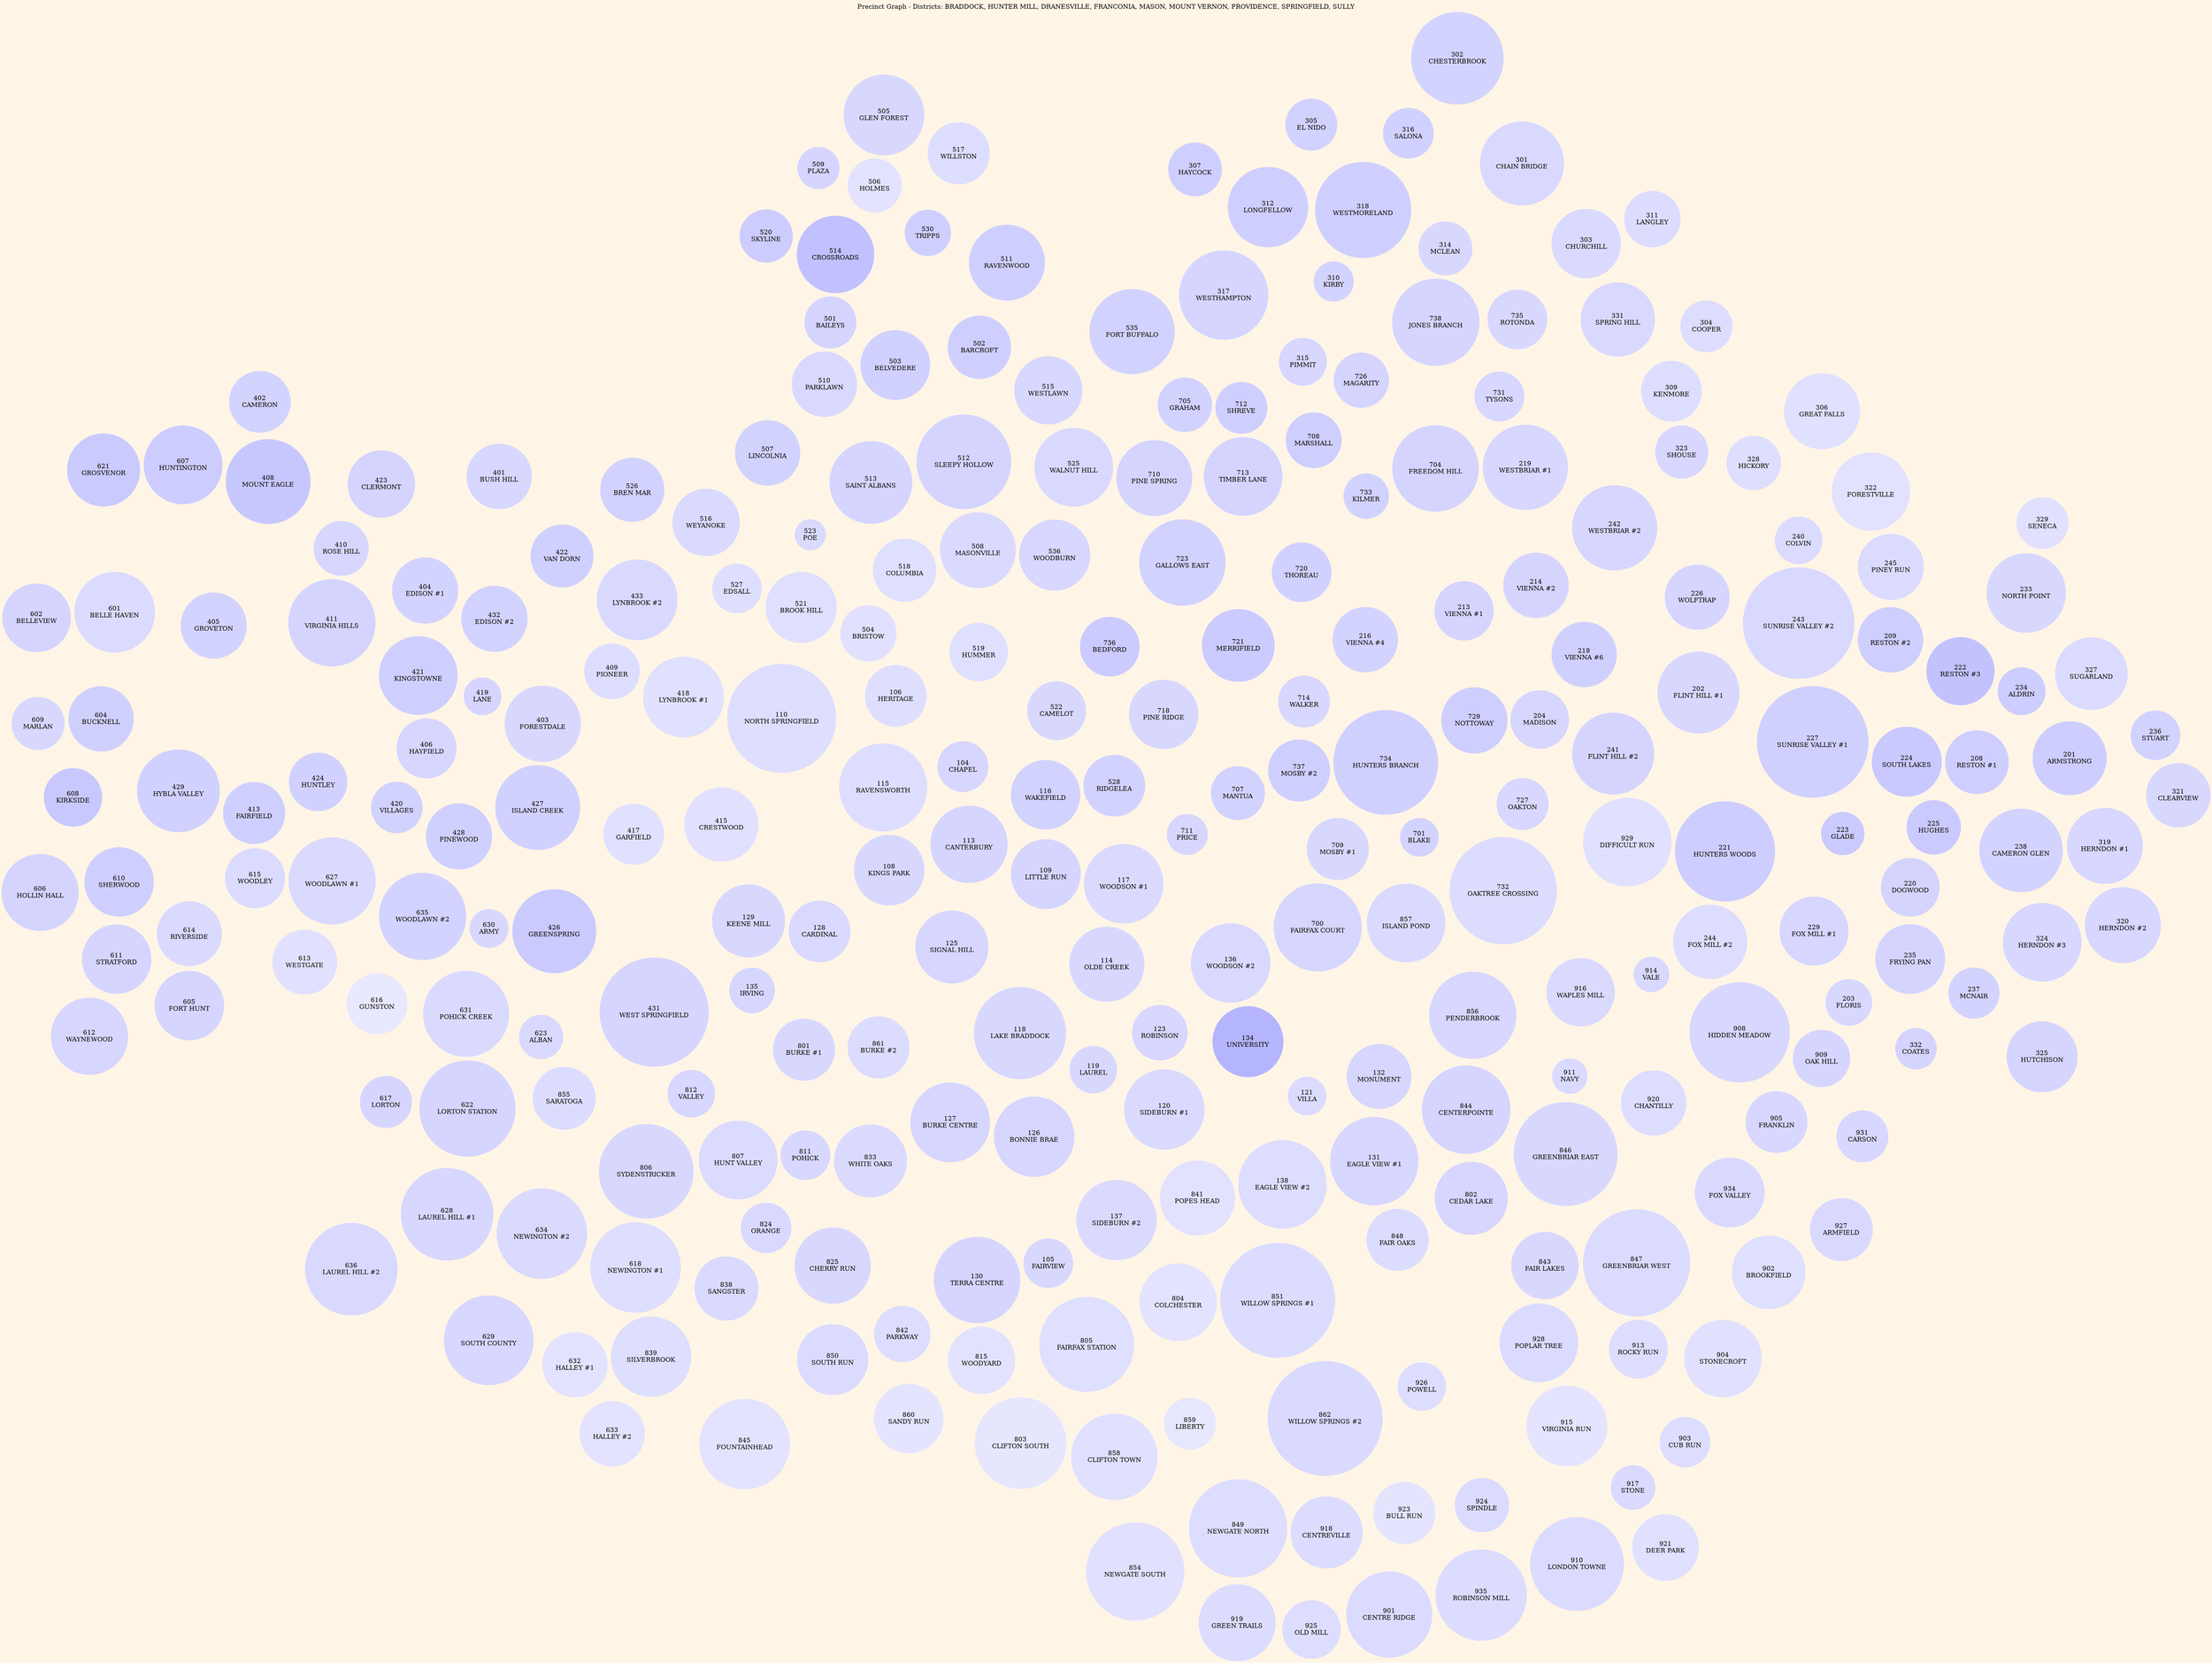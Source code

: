 strict graph G {
    layout=sfdp;
    model=subset;
    splines=none;
    overlap=false;
    edge [color="#666666"];
    bgcolor="#FFF5E6";
    smoothing=triangle;
label="Precinct Graph - Districts: BRADDOCK, HUNTER MILL, DRANESVILLE, FRANCONIA, MASON, MOUNT VERNON, PROVIDENCE, SPRINGFIELD, SULLY";
labelloc="t";
subgraph BRADDOCK {
    label="District BRADDOCK";
    color=blue;
    104 [shape = circle; style = filled;label="104\nCHAPEL", fillcolor="#d6d6ff", fontcolor="black", width="0.49", height="0.49", color="#d6d6ff"];
    104 -- {106,108,113,115,116,522};
    105 [shape = circle; style = filled;label="105\nFAIRVIEW", fillcolor="#d8d8ff", fontcolor="black", width="0.93", height="0.93", color="#d8d8ff"];
    105 -- {126,127,130,137,805,815};
    106 [shape = circle; style = filled;label="106\nHERITAGE", fillcolor="#dedeff", fontcolor="black", width="0.63", height="0.63", color="#dedeff"];
    106 -- {104,110,504,519,521};
    108 [shape = circle; style = filled;label="108\nKINGS PARK", fillcolor="#d8d8ff", fontcolor="black", width="0.62", height="0.62", color="#d8d8ff"];
    108 -- {113,115,125,128};
    109 [shape = circle; style = filled;label="109\nLITTLE RUN", fillcolor="#d5d5ff", fontcolor="black", width="0.31", height="0.31", color="#d5d5ff"];
    109 -- {113,114,116,117,118};
    110 [shape = circle; style = filled;label="110\nNORTH SPRINGFIELD", fillcolor="#dedeff", fontcolor="black", width="0.80", height="0.80", color="#dedeff"];
    110 -- {106,115,415,418,521,527};
    113 [shape = circle; style = filled;label="113\nCANTERBURY", fillcolor="#d5d5ff", fontcolor="black", width="0.75", height="0.75", color="#d5d5ff"];
    113 -- {104,108,109,116,125};
    114 [shape = circle; style = filled;label="114\nOLDE CREEK", fillcolor="#d8d8ff", fontcolor="black", width="0.45", height="0.45", color="#d8d8ff"];
    114 -- {109,117,118,123};
    115 [shape = circle; style = filled;label="115\nRAVENSWORTH", fillcolor="#ddddff", fontcolor="black", width="0.35", height="0.35", color="#ddddff"];
    115 -- {104,108,110};
    116 [shape = circle; style = filled;label="116\nWAKEFIELD", fillcolor="#d2d2ff", fontcolor="black", width="0.47", height="0.47", color="#d2d2ff"];
    116 -- {104,109,113,117,522,528};
    117 [shape = circle; style = filled;label="117\nWOODSON #1", fillcolor="#dadaff", fontcolor="black", width="0.37", height="0.37", color="#dadaff"];
    117 -- {700,109,114,116,123,136,528,711};
    118 [shape = circle; style = filled;label="118\nLAKE BRADDOCK", fillcolor="#d8d8ff", fontcolor="black", width="0.77", height="0.77", color="#d8d8ff"];
    118 -- {109,114,119,123,125,126,127,861};
    119 [shape = circle; style = filled;label="119\nLAUREL", fillcolor="#d8d8ff", fontcolor="black", width="0.79", height="0.79", color="#d8d8ff"];
    119 -- {118,120,123,126};
    120 [shape = circle; style = filled;label="120\nSIDEBURN #1", fillcolor="#dadaff", fontcolor="black", width="0.21", height="0.21", color="#dadaff"];
    120 -- {119,123,126,134,137,841};
    121 [shape = circle; style = filled;label="121\nVILLA", fillcolor="#dbdbff", fontcolor="black", width="0.41", height="0.41", color="#dbdbff"];
    121 -- {700,132,134,138};
    123 [shape = circle; style = filled;label="123\nROBINSON", fillcolor="#d7d7ff", fontcolor="black", width="0.91", height="0.91", color="#d7d7ff"];
    123 -- {114,117,118,119,120,134,136};
    125 [shape = circle; style = filled;label="125\nSIGNAL HILL", fillcolor="#d6d6ff", fontcolor="black", width="0.64", height="0.64", color="#d6d6ff"];
    125 -- {108,113,118,861};
    126 [shape = circle; style = filled;label="126\nBONNIE BRAE", fillcolor="#d6d6ff", fontcolor="black", width="0.47", height="0.47", color="#d6d6ff"];
    126 -- {105,118,119,120,137};
    127 [shape = circle; style = filled;label="127\nBURKE CENTRE", fillcolor="#d6d6ff", fontcolor="black", width="0.86", height="0.86", color="#d6d6ff"];
    127 -- {105,118,130,833,861};
    128 [shape = circle; style = filled;label="128\nCARDINAL", fillcolor="#d9d9ff", fontcolor="black", width="0.45", height="0.45", color="#d9d9ff"];
    128 -- {108,129,135,415,801,861};
    129 [shape = circle; style = filled;label="129\nKEENE MILL", fillcolor="#d8d8ff", fontcolor="black", width="0.35", height="0.35", color="#d8d8ff"];
    129 -- {128,135,415,431};
    130 [shape = circle; style = filled;label="130\nTERRA CENTRE", fillcolor="#d5d5ff", fontcolor="black", width="0.47", height="0.47", color="#d5d5ff"];
    130 -- {105,127,815,842};
    131 [shape = circle; style = filled;label="131\nEAGLE VIEW #1", fillcolor="#d7d7ff", fontcolor="black", width="0.31", height="0.31", color="#d7d7ff"];
    131 -- {132,138,848};
    132 [shape = circle; style = filled;label="132\nMONUMENT", fillcolor="#d6d6ff", fontcolor="black", width="0.86", height="0.86", color="#d6d6ff"];
    132 -- {700,121,131,138,844,848,856};
    134 [shape = circle; style = filled;label="134\nUNIVERSITY", fillcolor="#b5b5ff", fontcolor="black", width="0.16", height="0.16", color="#b5b5ff"];
    134 -- {700,120,121,123,136};
    135 [shape = circle; style = filled;label="135\nIRVING", fillcolor="#d6d6ff", fontcolor="black", width="0.53", height="0.53", color="#d6d6ff"];
    135 -- {128,129,431,812};
    136 [shape = circle; style = filled;label="136\nWOODSON #2", fillcolor="#d9d9ff", fontcolor="black", width="0.21", height="0.21", color="#d9d9ff"];
    136 -- {700,117,123,134};
    137 [shape = circle; style = filled;label="137\nSIDEBURN #2", fillcolor="#dadaff", fontcolor="black", width="0.42", height="0.42", color="#dadaff"];
    137 -- {105,120,126,841};
    138 [shape = circle; style = filled;label="138\nEAGLE VIEW #2", fillcolor="#ddddff", fontcolor="black", width="0.39", height="0.39", color="#ddddff"];
    138 -- {121,131,132,804,848,851};
}
subgraph HUNTERMILL {
    label="District HUNTER MILL";
    color=blue;
    201 [shape = circle; style = filled;label="201\nARMSTRONG", fillcolor="#cdcdff", fontcolor="black", width="0.75", height="0.75", color="#cdcdff"];
    201 -- {233,234,236,238,327};
    202 [shape = circle; style = filled;label="202\nFLINT HILL #1", fillcolor="#d8d8ff", fontcolor="black", width="0.31", height="0.31", color="#d8d8ff"];
    202 -- {218,221,226,241,243};
    203 [shape = circle; style = filled;label="203\nFLORIS", fillcolor="#d8d8ff", fontcolor="black", width="0.75", height="0.75", color="#d8d8ff"];
    203 -- {229,235,332,909,931};
    204 [shape = circle; style = filled;label="204\nMADISON", fillcolor="#d6d6ff", fontcolor="black", width="0.18", height="0.18", color="#d6d6ff"];
    204 -- {218,241,727,729};
    208 [shape = circle; style = filled;label="208\nRESTON #1", fillcolor="#ceceff", fontcolor="black", width="0.81", height="0.81", color="#ceceff"];
    208 -- {209,222,224,238};
    209 [shape = circle; style = filled;label="209\nRESTON #2", fillcolor="#ceceff", fontcolor="black", width="0.78", height="0.78", color="#ceceff"];
    209 -- {208,222,224,227,233,240,245};
    213 [shape = circle; style = filled;label="213\nVIENNA #1", fillcolor="#d4d4ff", fontcolor="black", width="0.85", height="0.85", color="#d4d4ff"];
    213 -- {214,216,218,704,720,733};
    214 [shape = circle; style = filled;label="214\nVIENNA #2", fillcolor="#d4d4ff", fontcolor="black", width="0.69", height="0.69", color="#d4d4ff"];
    214 -- {202,213,218,219,226,242};
    216 [shape = circle; style = filled;label="216\nVIENNA #4", fillcolor="#d3d3ff", fontcolor="black", width="0.31", height="0.31", color="#d3d3ff"];
    216 -- {213,714,720};
    218 [shape = circle; style = filled;label="218\nVIENNA #6", fillcolor="#d0d0ff", fontcolor="black", width="0.49", height="0.49", color="#d0d0ff"];
    218 -- {202,204,213,214,241};
    219 [shape = circle; style = filled;label="219\nWESTBRIAR #1", fillcolor="#d7d7ff", fontcolor="black", width="0.37", height="0.37", color="#d7d7ff"];
    219 -- {214,242,704,731};
    220 [shape = circle; style = filled;label="220\nDOGWOOD", fillcolor="#d4d4ff", fontcolor="black", width="0.82", height="0.82", color="#d4d4ff"];
    220 -- {203,208,221,223,225,235,237,238,324};
    221 [shape = circle; style = filled;label="221\nHUNTERS WOODS", fillcolor="#cdcdff", fontcolor="black", width="0.58", height="0.58", color="#cdcdff"];
    221 -- {202,220,223,227,229,244,914,929};
    222 [shape = circle; style = filled;label="222\nRESTON #3", fillcolor="#c2c2ff", fontcolor="black", width="0.44", height="0.44", color="#c2c2ff"];
    222 -- {208,209,234};
    223 [shape = circle; style = filled;label="223\nGLADE", fillcolor="#cacaff", fontcolor="black", width="0.76", height="0.76", color="#cacaff"];
    223 -- {220,221,224,225,227};
    224 [shape = circle; style = filled;label="224\nSOUTH LAKES", fillcolor="#c9c9ff", fontcolor="black", width="0.91", height="0.91", color="#c9c9ff"];
    224 -- {208,209,220,223,225,227};
    225 [shape = circle; style = filled;label="225\nHUGHES", fillcolor="#cacaff", fontcolor="black", width="0.74", height="0.74", color="#cacaff"];
    225 -- {220,223,224};
    226 [shape = circle; style = filled;label="226\nWOLFTRAP", fillcolor="#d5d5ff", fontcolor="black", width="0.72", height="0.72", color="#d5d5ff"];
    226 -- {202,214,240,242,243};
    227 [shape = circle; style = filled;label="227\nSUNRISE VALLEY #1", fillcolor="#d0d0ff", fontcolor="black", width="0.42", height="0.42", color="#d0d0ff"];
    227 -- {209,221,223,224,243};
    229 [shape = circle; style = filled;label="229\nFOX MILL #1", fillcolor="#d6d6ff", fontcolor="black", width="0.82", height="0.82", color="#d6d6ff"];
    229 -- {203,220,221,244,908};
    233 [shape = circle; style = filled;label="233\nNORTH POINT", fillcolor="#d8d8ff", fontcolor="black", width="0.51", height="0.51", color="#d8d8ff"];
    233 -- {201,209,234,245,327,329};
    234 [shape = circle; style = filled;label="234\nALDRIN", fillcolor="#cdcdff", fontcolor="black", width="0.59", height="0.59", color="#cdcdff"];
    234 -- {201,208,222,233};
    235 [shape = circle; style = filled;label="235\nFRYING PAN", fillcolor="#d4d4ff", fontcolor="black", width="0.60", height="0.60", color="#d4d4ff"];
    235 -- {203,220,237,324,332};
    236 [shape = circle; style = filled;label="236\nSTUART", fillcolor="#d2d2ff", fontcolor="black", width="0.28", height="0.28", color="#d2d2ff"];
    236 -- {201,319,327};
    237 [shape = circle; style = filled;label="237\nMCNAIR", fillcolor="#d3d3ff", fontcolor="black", width="0.75", height="0.75", color="#d3d3ff"];
    237 -- {220,235,332,324};
    238 [shape = circle; style = filled;label="238\nCAMERON GLEN", fillcolor="#d3d3ff", fontcolor="black", width="0.85", height="0.85", color="#d3d3ff"];
    238 -- {201,208,220,324};
    240 [shape = circle; style = filled;label="240\nCOLVIN", fillcolor="#dbdbff", fontcolor="black", width="0.50", height="0.50", color="#dbdbff"];
    240 -- {209,226,243,309,323,328};
    241 [shape = circle; style = filled;label="241\nFLINT HILL #2", fillcolor="#d4d4ff", fontcolor="black", width="0.32", height="0.32", color="#d4d4ff"];
    241 -- {202,204,218,727,929};
    242 [shape = circle; style = filled;label="242\nWESTBRIAR #2", fillcolor="#d6d6ff", fontcolor="black", width="0.35", height="0.35", color="#d6d6ff"];
    242 -- {214,219,226,323};
    243 [shape = circle; style = filled;label="243\nSUNRISE VALLEY #2", fillcolor="#d9d9ff", fontcolor="black", width="0.20", height="0.20", color="#d9d9ff"];
    243 -- {202,226,227,240};
    244 [shape = circle; style = filled;label="244\nFOX MILL #2", fillcolor="#ddddff", fontcolor="black", width="0.11", height="0.11", color="#ddddff"];
    244 -- {221,229,914};
    245 [shape = circle; style = filled;label="245\nPINEY RUN", fillcolor="#dbdbff", fontcolor="black", width="0.21", height="0.21", color="#dbdbff"];
    245 -- {209,233,240,322,329};
}
subgraph DRANESVILLE {
    label="District DRANESVILLE";
    color=blue;
    301 [shape = circle; style = filled;label="301\nCHAIN BRIDGE", fillcolor="#d9d9ff", fontcolor="black", width="0.71", height="0.71", color="#d9d9ff"];
    301 -- {302,303,311,314,316};
    302 [shape = circle; style = filled;label="302\nCHESTERBROOK", fillcolor="#d3d3ff", fontcolor="black", width="0.54", height="0.54", color="#d3d3ff"];
    302 -- {301,305,316};
    303 [shape = circle; style = filled;label="303\nCHURCHILL", fillcolor="#dadaff", fontcolor="black", width="0.33", height="0.33", color="#dadaff"];
    303 -- {301,304,311,314};
    304 [shape = circle; style = filled;label="304\nCOOPER", fillcolor="#ddddff", fontcolor="black", width="0.46", height="0.46", color="#ddddff"];
    304 -- {303,306,309,311,328,331};
    305 [shape = circle; style = filled;label="305\nEL NIDO", fillcolor="#d2d2ff", fontcolor="black", width="0.50", height="0.50", color="#d2d2ff"];
    305 -- {302,307,312,316,318};
    306 [shape = circle; style = filled;label="306\nGREAT FALLS", fillcolor="#e0e0ff", fontcolor="black", width="0.42", height="0.42", color="#e0e0ff"];
    306 -- {304,322,328};
    307 [shape = circle; style = filled;label="307\nHAYCOCK", fillcolor="#cfcfff", fontcolor="black", width="0.82", height="0.82", color="#cfcfff"];
    307 -- {305,312,317};
    309 [shape = circle; style = filled;label="309\nKENMORE", fillcolor="#ddddff", fontcolor="black", width="0.77", height="0.77", color="#ddddff"];
    309 -- {304,323,328,331,240,731};
    310 [shape = circle; style = filled;label="310\nKIRBY", fillcolor="#d3d3ff", fontcolor="black", width="0.44", height="0.44", color="#d3d3ff"];
    310 -- {312,314,315,318};
    311 [shape = circle; style = filled;label="311\nLANGLEY", fillcolor="#dcdcff", fontcolor="black", width="0.42", height="0.42", color="#dcdcff"];
    311 -- {301,303,304};
    312 [shape = circle; style = filled;label="312\nLONGFELLOW", fillcolor="#cfcfff", fontcolor="black", width="0.53", height="0.53", color="#cfcfff"];
    312 -- {305,307,310,317,318};
    314 [shape = circle; style = filled;label="314\nMCLEAN", fillcolor="#d8d8ff", fontcolor="black", width="0.53", height="0.53", color="#d8d8ff"];
    314 -- {301,303,310,318,331,726};
    315 [shape = circle; style = filled;label="315\nPIMMIT", fillcolor="#d7d7ff", fontcolor="black", width="0.64", height="0.64", color="#d7d7ff"];
    315 -- {310,317,708,726};
    316 [shape = circle; style = filled;label="316\nSALONA", fillcolor="#d1d1ff", fontcolor="black", width="0.56", height="0.56", color="#d1d1ff"];
    316 -- {301,302,305,318};
    317 [shape = circle; style = filled;label="317\nWESTHAMPTON", fillcolor="#d5d5ff", fontcolor="black", width="0.21", height="0.21", color="#d5d5ff"];
    317 -- {307,312,315,708};
    318 [shape = circle; style = filled;label="318\nWESTMORELAND", fillcolor="#cfcfff", fontcolor="black", width="0.31", height="0.31", color="#cfcfff"];
    318 -- {305,310,312,314,316};
    319 [shape = circle; style = filled;label="319\nHERNDON #1", fillcolor="#d7d7ff", fontcolor="black", width="0.78", height="0.78", color="#d7d7ff"];
    319 -- {320,321,324,327,236};
    320 [shape = circle; style = filled;label="320\nHERNDON #2", fillcolor="#d7d7ff", fontcolor="black", width="0.78", height="0.78", color="#d7d7ff"];
    320 -- {319,321,324,325};
    321 [shape = circle; style = filled;label="321\nCLEARVIEW", fillcolor="#d8d8ff", fontcolor="black", width="0.80", height="0.80", color="#d8d8ff"];
    321 -- {319,320,327};
    322 [shape = circle; style = filled;label="322\nFORESTVILLE", fillcolor="#e2e2ff", fontcolor="black", width="0.65", height="0.65", color="#e2e2ff"];
    322 -- {306,328,329,245};
    323 [shape = circle; style = filled;label="323\nSHOUSE", fillcolor="#d7d7ff", fontcolor="black", width="0.45", height="0.45", color="#d7d7ff"];
    323 -- {309,219,240,242};
    324 [shape = circle; style = filled;label="324\nHERNDON #3", fillcolor="#d7d7ff", fontcolor="black", width="0.69", height="0.69", color="#d7d7ff"];
    324 -- {319,320,325,332,220,237,238};
    325 [shape = circle; style = filled;label="325\nHUTCHISON", fillcolor="#d5d5ff", fontcolor="black", width="0.39", height="0.39", color="#d5d5ff"];
    325 -- {320,324,332};
    327 [shape = circle; style = filled;label="327\nSUGARLAND", fillcolor="#dbdbff", fontcolor="black", width="0.71", height="0.71", color="#dbdbff"];
    327 -- {319,321,329,201,233,236};
    328 [shape = circle; style = filled;label="328\nHICKORY", fillcolor="#dedeff", fontcolor="black", width="0.68", height="0.68", color="#dedeff"];
    328 -- {304,306,309,322,240};
    329 [shape = circle; style = filled;label="329\nSENECA", fillcolor="#e1e1ff", fontcolor="black", width="0.69", height="0.69", color="#e1e1ff"];
    329 -- {322,327,233,245};
    331 [shape = circle; style = filled;label="331\nSPRING HILL", fillcolor="#d9d9ff", fontcolor="black", width="0.45", height="0.45", color="#d9d9ff"];
    331 -- {304,309,314,738};
    332 [shape = circle; style = filled;label="332\nCOATES", fillcolor="#d4d4ff", fontcolor="black", width="1.00", height="1.00", color="#d4d4ff"];
    332 -- {324,325,203,235,237,927};
}
subgraph FRANCONIA {
    label="District FRANCONIA";
    color=blue;
    401 [shape = circle; style = filled;label="401\nBUSH HILL", fillcolor="#d7d7ff", fontcolor="black", width="0.67", height="0.67", color="#d7d7ff"];
    401 -- {410,422,423,526};
    402 [shape = circle; style = filled;label="402\nCAMERON", fillcolor="#d3d3ff", fontcolor="black", width="0.23", height="0.23", color="#d3d3ff"];
    402 -- {408,423,607,621};
    403 [shape = circle; style = filled;label="403\nFORESTDALE", fillcolor="#d8d8ff", fontcolor="black", width="0.25", height="0.25", color="#d8d8ff"];
    403 -- {409,417,432};
    404 [shape = circle; style = filled;label="404\nEDISON #1", fillcolor="#d3d3ff", fontcolor="black", width="0.35", height="0.35", color="#d3d3ff"];
    404 -- {410,420,421,422,432};
    405 [shape = circle; style = filled;label="405\nGROVETON", fillcolor="#d3d3ff", fontcolor="black", width="0.34", height="0.34", color="#d3d3ff"];
    405 -- {408,411,424,429,604,601};
    406 [shape = circle; style = filled;label="406\nHAYFIELD", fillcolor="#d6d6ff", fontcolor="black", width="0.48", height="0.48", color="#d6d6ff"];
    406 -- {410,420,424,635};
    408 [shape = circle; style = filled;label="408\nMOUNT EAGLE", fillcolor="#c7c7ff", fontcolor="black", width="0.51", height="0.51", color="#c7c7ff"];
    408 -- {402,405,411,607};
    409 [shape = circle; style = filled;label="409\nPIONEER", fillcolor="#ddddff", fontcolor="black", width="0.68", height="0.68", color="#ddddff"];
    409 -- {403,417,422,433,526};
    410 [shape = circle; style = filled;label="410\nROSE HILL", fillcolor="#d6d6ff", fontcolor="black", width="0.91", height="0.91", color="#d6d6ff"];
    410 -- {401,404,411,420,423};
    411 [shape = circle; style = filled;label="411\nVIRGINIA HILLS", fillcolor="#d4d4ff", fontcolor="black", width="0.45", height="0.45", color="#d4d4ff"];
    411 -- {405,406,408,410,423};
    413 [shape = circle; style = filled;label="413\nFAIRFIELD", fillcolor="#cfcfff", fontcolor="black", width="0.42", height="0.42", color="#cfcfff"];
    413 -- {424,428,429,615};
    415 [shape = circle; style = filled;label="415\nCRESTWOOD", fillcolor="#e1e1ff", fontcolor="black", width="0.49", height="0.49", color="#e1e1ff"];
    415 -- {418,417,110,128,129};
    417 [shape = circle; style = filled;label="417\nGARFIELD", fillcolor="#e0e0ff", fontcolor="black", width="0.65", height="0.65", color="#e0e0ff"];
    417 -- {403,409,418,415,426,427,431,623,630};
    418 [shape = circle; style = filled;label="418\nLYNBROOK #1", fillcolor="#e0e0ff", fontcolor="black", width="0.34", height="0.34", color="#e0e0ff"];
    418 -- {415,417,433};
    419 [shape = circle; style = filled;label="419\nLANE", fillcolor="#d5d5ff", fontcolor="black", width="0.45", height="0.45", color="#d5d5ff"];
    419 -- {421,427,432};
    420 [shape = circle; style = filled;label="420\nVILLAGES", fillcolor="#d2d2ff", fontcolor="black", width="0.90", height="0.90", color="#d2d2ff"];
    420 -- {406,421,427,630,635};
    421 [shape = circle; style = filled;label="421\nKINGSTOWNE", fillcolor="#cfcfff", fontcolor="black", width="0.65", height="0.65", color="#cfcfff"];
    421 -- {404,419,420,427,432};
    422 [shape = circle; style = filled;label="422\nVAN DORN", fillcolor="#d0d0ff", fontcolor="black", width="0.70", height="0.70", color="#d0d0ff"];
    422 -- {401,404,409,432};
    423 [shape = circle; style = filled;label="423\nCLERMONT", fillcolor="#d4d4ff", fontcolor="black", width="0.54", height="0.54", color="#d4d4ff"];
    423 -- {401,402,408,410,411};
    424 [shape = circle; style = filled;label="424\nHUNTLEY", fillcolor="#d1d1ff", fontcolor="black", width="0.53", height="0.53", color="#d1d1ff"];
    424 -- {405,406,411,413,428,429,627,635};
    426 [shape = circle; style = filled;label="426\nGREENSPRING", fillcolor="#cacaff", fontcolor="black", width="0.38", height="0.38", color="#cacaff"];
    426 -- {417,431};
    427 [shape = circle; style = filled;label="427\nISLAND CREEK", fillcolor="#d1d1ff", fontcolor="black", width="0.54", height="0.54", color="#d1d1ff"];
    427 -- {417,419,420,421,630};
    428 [shape = circle; style = filled;label="428\nPINEWOOD", fillcolor="#d0d0ff", fontcolor="black", width="0.53", height="0.53", color="#d0d0ff"];
    428 -- {403,424,615,627};
    429 [shape = circle; style = filled;label="429\nHYBLA VALLEY", fillcolor="#d1d1ff", fontcolor="black", width="0.55", height="0.55", color="#d1d1ff"];
    429 -- {405,413,424,604,608,610};
    431 [shape = circle; style = filled;label="431\nWEST SPRINGFIELD", fillcolor="#d5d5ff", fontcolor="black", width="0.61", height="0.61", color="#d5d5ff"];
    431 -- {417,426,129,135,623,812,855};
    432 [shape = circle; style = filled;label="432\nEDISON #2", fillcolor="#d2d2ff", fontcolor="black", width="0.63", height="0.63", color="#d2d2ff"];
    432 -- {403,404,419,421,422};
    433 [shape = circle; style = filled;label="433\nLYNBROOK #2", fillcolor="#d9d9ff", fontcolor="black", width="0.10", height="0.10", color="#d9d9ff"];
    433 -- {409,418,527};
}
subgraph MASON {
    label="District MASON";
    color=blue;
    501 [shape = circle; style = filled;label="501\nBAILEYS", fillcolor="#d4d4ff", fontcolor="black", width="0.64", height="0.64", color="#d4d4ff"];
    501 -- {506,510,520};
    502 [shape = circle; style = filled;label="502\nBARCROFT", fillcolor="#cfcfff", fontcolor="black", width="0.29", height="0.29", color="#cfcfff"];
    502 -- {503,511,512,530};
    503 [shape = circle; style = filled;label="503\nBELVEDERE", fillcolor="#d1d1ff", fontcolor="black", width="0.35", height="0.35", color="#d1d1ff"];
    503 -- {502,510,512,513,530};
    504 [shape = circle; style = filled;label="504\nBRISTOW", fillcolor="#e1e1ff", fontcolor="black", width="0.45", height="0.45", color="#e1e1ff"];
    504 -- {518,521,106};
    505 [shape = circle; style = filled;label="505\nGLEN FOREST", fillcolor="#d8d8ff", fontcolor="black", width="0.52", height="0.52", color="#d8d8ff"];
    505 -- {506,514,517,530};
    506 [shape = circle; style = filled;label="506\nHOLMES", fillcolor="#e3e3ff", fontcolor="black", width="0.12", height="0.12", color="#e3e3ff"];
    506 -- {501,505,530};
    507 [shape = circle; style = filled;label="507\nLINCOLNIA", fillcolor="#d2d2ff", fontcolor="black", width="0.61", height="0.61", color="#d2d2ff"];
    507 -- {510,513,516,523};
    508 [shape = circle; style = filled;label="508\nMASONVILLE", fillcolor="#dadaff", fontcolor="black", width="0.41", height="0.41", color="#dadaff"];
    508 -- {512,513,518,536};
    509 [shape = circle; style = filled;label="509\nPLAZA", fillcolor="#d5d5ff", fontcolor="black", width="0.17", height="0.17", color="#d5d5ff"];
    509 -- {514,520};
    510 [shape = circle; style = filled;label="510\nPARKLAWN", fillcolor="#d9d9ff", fontcolor="black", width="0.42", height="0.42", color="#d9d9ff"];
    510 -- {501,503,507};
    511 [shape = circle; style = filled;label="511\nRAVENWOOD", fillcolor="#cfcfff", fontcolor="black", width="0.35", height="0.35", color="#cfcfff"];
    511 -- {502,512,517,530};
    512 [shape = circle; style = filled;label="512\nSLEEPY HOLLOW", fillcolor="#d4d4ff", fontcolor="black", width="0.63", height="0.63", color="#d4d4ff"];
    512 -- {502,508,511,513,515,525,535};
    513 [shape = circle; style = filled;label="513\nSAINT ALBANS", fillcolor="#d5d5ff", fontcolor="black", width="0.50", height="0.50", color="#d5d5ff"];
    513 -- {503,507,508,512,518,523};
    514 [shape = circle; style = filled;label="514\nCROSSROADS", fillcolor="#c1c1ff", fontcolor="black", width="0.21", height="0.21", color="#c1c1ff"];
    514 -- {505,509,520};
    515 [shape = circle; style = filled;label="515\nWESTLAWN", fillcolor="#d7d7ff", fontcolor="black", width="0.33", height="0.33", color="#d7d7ff"];
    515 -- {512,525,535,705};
    516 [shape = circle; style = filled;label="516\nWEYANOKE", fillcolor="#dadaff", fontcolor="black", width="0.54", height="0.54", color="#dadaff"];
    516 -- {507,523,526,527};
    517 [shape = circle; style = filled;label="517\nWILLSTON", fillcolor="#ddddff", fontcolor="black", width="0.29", height="0.29", color="#ddddff"];
    517 -- {505,511};
    518 [shape = circle; style = filled;label="518\nCOLUMBIA", fillcolor="#dfdfff", fontcolor="black", width="0.46", height="0.46", color="#dfdfff"];
    518 -- {504,508,512,513,519,521};
    519 [shape = circle; style = filled;label="519\nHUMMER", fillcolor="#dfdfff", fontcolor="black", width="0.12", height="0.12", color="#dfdfff"];
    519 -- {518,522,536,106};
    520 [shape = circle; style = filled;label="520\nSKYLINE", fillcolor="#ccccff", fontcolor="black", width="0.43", height="0.43", color="#ccccff"];
    520 -- {501,509,514};
    521 [shape = circle; style = filled;label="521\nBROOK HILL", fillcolor="#dfdfff", fontcolor="black", width="0.40", height="0.40", color="#dfdfff"];
    521 -- {504,518,523,527,106,110};
    522 [shape = circle; style = filled;label="522\nCAMELOT", fillcolor="#d8d8ff", fontcolor="black", width="0.43", height="0.43", color="#d8d8ff"];
    522 -- {519,528,104,116,718,736};
    523 [shape = circle; style = filled;label="523\nPOE", fillcolor="#dadaff", fontcolor="black", width="0.52", height="0.52", color="#dadaff"];
    523 -- {507,513,516,518,521,527};
    525 [shape = circle; style = filled;label="525\nWALNUT HILL", fillcolor="#d9d9ff", fontcolor="black", width="0.68", height="0.68", color="#d9d9ff"];
    525 -- {512,515,536,705,710};
    526 [shape = circle; style = filled;label="526\nBREN MAR", fillcolor="#d2d2ff", fontcolor="black", width="0.68", height="0.68", color="#d2d2ff"];
    526 -- {516,527,401};
    527 [shape = circle; style = filled;label="527\nEDSALL", fillcolor="#dedeff", fontcolor="black", width="0.39", height="0.39", color="#dedeff"];
    527 -- {516,523,521,526,110,418,433};
    528 [shape = circle; style = filled;label="528\nRIDGELEA", fillcolor="#d2d2ff", fontcolor="black", width="0.12", height="0.12", color="#d2d2ff"];
    528 -- {522,116,117,711,718};
    530 [shape = circle; style = filled;label="530\nTRIPPS", fillcolor="#cfcfff", fontcolor="black", width="0.29", height="0.29", color="#cfcfff"];
    530 -- {502,503,505,506,511};
    535 [shape = circle; style = filled;label="535\nFORT BUFFALO", fillcolor="#d2d2ff", fontcolor="black", width="0.38", height="0.38", color="#d2d2ff"];
    535 -- {512,515,705};
    536 [shape = circle; style = filled;label="536\nWOODBURN", fillcolor="#d7d7ff", fontcolor="black", width="0.64", height="0.64", color="#d7d7ff"];
    536 -- {508,519,525,710,736};
}
subgraph MOUNTVERNON {
    label="District MOUNT VERNON";
    color=blue;
    601 [shape = circle; style = filled;label="601\nBELLE HAVEN", fillcolor="#dbdbff", fontcolor="black", width="0.50", height="0.50", color="#dbdbff"];
    601 -- {602,604,607,609,621};
    602 [shape = circle; style = filled;label="602\nBELLEVIEW", fillcolor="#d4d4ff", fontcolor="black", width="0.44", height="0.44", color="#d4d4ff"];
    602 -- {601,609,621,405};
    604 [shape = circle; style = filled;label="604\nBUCKNELL", fillcolor="#d0d0ff", fontcolor="black", width="0.68", height="0.68", color="#d0d0ff"];
    604 -- {601,608,609,405,429};
    605 [shape = circle; style = filled;label="605\nFORT HUNT", fillcolor="#d5d5ff", fontcolor="black", width="0.52", height="0.52", color="#d5d5ff"];
    605 -- {611,612,613,614};
    606 [shape = circle; style = filled;label="606\nHOLLIN HALL", fillcolor="#d4d4ff", fontcolor="black", width="0.59", height="0.59", color="#d4d4ff"];
    606 -- {609,610,611,612};
    607 [shape = circle; style = filled;label="607\nHUNTINGTON", fillcolor="#ccccff", fontcolor="black", width="0.70", height="0.70", color="#ccccff"];
    607 -- {601,621,408};
    608 [shape = circle; style = filled;label="608\nKIRKSIDE", fillcolor="#c8c8ff", fontcolor="black", width="0.42", height="0.42", color="#c8c8ff"];
    608 -- {604,606,609,610,429};
    609 [shape = circle; style = filled;label="609\nMARLAN", fillcolor="#d8d8ff", fontcolor="black", width="0.47", height="0.47", color="#d8d8ff"];
    609 -- {601,602,604,606,608};
    610 [shape = circle; style = filled;label="610\nSHERWOOD", fillcolor="#cfcfff", fontcolor="black", width="0.42", height="0.42", color="#cfcfff"];
    610 -- {606,608,611,614,429};
    611 [shape = circle; style = filled;label="611\nSTRATFORD", fillcolor="#d5d5ff", fontcolor="black", width="0.66", height="0.66", color="#d5d5ff"];
    611 -- {605,606,610,612,614};
    612 [shape = circle; style = filled;label="612\nWAYNEWOOD", fillcolor="#d6d6ff", fontcolor="black", width="0.29", height="0.29", color="#d6d6ff"];
    612 -- {605,606,611};
    613 [shape = circle; style = filled;label="613\nWESTGATE", fillcolor="#e1e1ff", fontcolor="black", width="0.68", height="0.68", color="#e1e1ff"];
    613 -- {605,614,615,616,635,627};
    614 [shape = circle; style = filled;label="614\nRIVERSIDE", fillcolor="#dadaff", fontcolor="black", width="0.43", height="0.43", color="#dadaff"];
    614 -- {605,611,610,613,615};
    615 [shape = circle; style = filled;label="615\nWOODLEY", fillcolor="#dbdbff", fontcolor="black", width="0.57", height="0.57", color="#dbdbff"];
    615 -- {613,614,627,413,428};
    616 [shape = circle; style = filled;label="616\nGUNSTON", fillcolor="#e8e8ff", fontcolor="black", width="0.44", height="0.44", color="#e8e8ff"];
    616 -- {613,617,631,635};
    617 [shape = circle; style = filled;label="617\nLORTON", fillcolor="#d5d5ff", fontcolor="black", width="0.65", height="0.65", color="#d5d5ff"];
    617 -- {616,622,628,631,636};
    618 [shape = circle; style = filled;label="618\nNEWINGTON #1", fillcolor="#dedeff", fontcolor="black", width="0.43", height="0.43", color="#dedeff"];
    618 -- {634,806,838,839,850,855};
    621 [shape = circle; style = filled;label="621\nGROSVENOR", fillcolor="#cacaff", fontcolor="black", width="0.44", height="0.44", color="#cacaff"];
    621 -- {601,602,607};
    622 [shape = circle; style = filled;label="622\nLORTON STATION", fillcolor="#d5d5ff", fontcolor="black", width="0.67", height="0.67", color="#d5d5ff"];
    622 -- {617,623,628,631,634};
    623 [shape = circle; style = filled;label="623\nALBAN", fillcolor="#d9d9ff", fontcolor="black", width="0.51", height="0.51", color="#d9d9ff"];
    623 -- {622,630,634,417,431,855};
    627 [shape = circle; style = filled;label="627\nWOODLAWN #1", fillcolor="#dadaff", fontcolor="black", width="0.34", height="0.34", color="#dadaff"];
    627 -- {613,615,635,424,428};
    628 [shape = circle; style = filled;label="628\nLAUREL HILL #1", fillcolor="#d7d7ff", fontcolor="black", width="0.58", height="0.58", color="#d7d7ff"];
    628 -- {622,629,634,636};
    629 [shape = circle; style = filled;label="629\nSOUTH COUNTY", fillcolor="#d7d7ff", fontcolor="black", width="0.47", height="0.47", color="#d7d7ff"];
    629 -- {628,632,633,634};
    630 [shape = circle; style = filled;label="630\nARMY", fillcolor="#d8d8ff", fontcolor="black", width="0.44", height="0.44", color="#d8d8ff"];
    630 -- {623,631,635,427};
    631 [shape = circle; style = filled;label="631\nPOHICK CREEK", fillcolor="#dadaff", fontcolor="black", width="0.43", height="0.43", color="#dadaff"];
    631 -- {616,622,630,635};
    632 [shape = circle; style = filled;label="632\nHALLEY #1", fillcolor="#e3e3ff", fontcolor="black", width="0.21", height="0.21", color="#e3e3ff"];
    632 -- {629,633,634,839,845};
    633 [shape = circle; style = filled;label="633\nHALLEY #2", fillcolor="#e3e3ff", fontcolor="black", width="0.10", height="0.10", color="#e3e3ff"];
    633 -- {629,632,845};
    634 [shape = circle; style = filled;label="634\nNEWINGTON #2", fillcolor="#dadaff", fontcolor="black", width="0.57", height="0.57", color="#dadaff"];
    634 -- {618,623,628,629,632,839};
    635 [shape = circle; style = filled;label="635\nWOODLAWN #2", fillcolor="#d3d3ff", fontcolor="black", width="0.38", height="0.38", color="#d3d3ff"];
    635 -- {613,616,630,631,406,420,424};
    636 [shape = circle; style = filled;label="636\nLAUREL HILL #2", fillcolor="#d9d9ff", fontcolor="black", width="0.27", height="0.27", color="#d9d9ff"];
    636 -- {617,628,629};
}
subgraph PROVIDENCE {
    label="District PROVIDENCE";
    color=blue;
    700 [shape = circle; style = filled;label="700\nFAIRFAX COURT", fillcolor="#d6d6ff", fontcolor="black", width="0.52", height="0.52", color="#d6d6ff"];
    700 -- {117,121,132,134,136,701,707,709,711,732,856,857};
    701 [shape = circle; style = filled;label="701\nBLAKE", fillcolor="#d3d3ff", fontcolor="black", width="0.87", height="0.87", color="#d3d3ff"];
    701 -- {709,727,729,732,700};
    704 [shape = circle; style = filled;label="704\nFREEDOM HILL", fillcolor="#d4d4ff", fontcolor="black", width="0.47", height="0.47", color="#d4d4ff"];
    704 -- {726,733,731,213,214,219};
    705 [shape = circle; style = filled;label="705\nGRAHAM", fillcolor="#d2d2ff", fontcolor="black", width="0.67", height="0.67", color="#d2d2ff"];
    705 -- {710,712,713,515,525,535};
    707 [shape = circle; style = filled;label="707\nMANTUA", fillcolor="#d2d2ff", fontcolor="black", width="0.49", height="0.49", color="#d2d2ff"];
    707 -- {700,711,714,718,737};
    708 [shape = circle; style = filled;label="708\nMARSHALL", fillcolor="#ceceff", fontcolor="black", width="0.95", height="0.95", color="#ceceff"];
    708 -- {712,713,733,315,317};
    709 [shape = circle; style = filled;label="709\nMOSBY #1", fillcolor="#d8d8ff", fontcolor="black", width="0.43", height="0.43", color="#d8d8ff"];
    709 -- {700,701,729,737,734};
    710 [shape = circle; style = filled;label="710\nPINE SPRING", fillcolor="#d4d4ff", fontcolor="black", width="0.43", height="0.43", color="#d4d4ff"];
    710 -- {705,713,723,525,536};
    711 [shape = circle; style = filled;label="711\nPRICE", fillcolor="#d6d6ff", fontcolor="black", width="0.42", height="0.42", color="#d6d6ff"];
    711 -- {707,718,700,117,528};
    712 [shape = circle; style = filled;label="712\nSHREVE", fillcolor="#cfcfff", fontcolor="black", width="0.31", height="0.31", color="#cfcfff"];
    712 -- {708,713};
    713 [shape = circle; style = filled;label="713\nTIMBER LANE", fillcolor="#d4d4ff", fontcolor="black", width="0.61", height="0.61", color="#d4d4ff"];
    713 -- {705,708,710,720,723};
    714 [shape = circle; style = filled;label="714\nWALKER", fillcolor="#d7d7ff", fontcolor="black", width="0.68", height="0.68", color="#d7d7ff"];
    714 -- {707,709,721,729,737,216};
    718 [shape = circle; style = filled;label="718\nPINE RIDGE", fillcolor="#d8d8ff", fontcolor="black", width="0.45", height="0.45", color="#d8d8ff"];
    718 -- {707,711,721,736,522};
    720 [shape = circle; style = filled;label="720\nTHOREAU", fillcolor="#d1d1ff", fontcolor="black", width="0.60", height="0.60", color="#d1d1ff"];
    720 -- {713,721,723,733,213,216};
    721 [shape = circle; style = filled;label="721\nMERRIFIELD", fillcolor="#cbcbff", fontcolor="black", width="0.75", height="0.75", color="#cbcbff"];
    721 -- {714,718,720,723};
    723 [shape = circle; style = filled;label="723\nGALLOWS EAST", fillcolor="#d2d2ff", fontcolor="black", width="0.42", height="0.42", color="#d2d2ff"];
    723 -- {710,713,720,721};
    726 [shape = circle; style = filled;label="726\nMAGARITY", fillcolor="#d4d4ff", fontcolor="black", width="0.86", height="0.86", color="#d4d4ff"];
    726 -- {704,708,731,733,314,315};
    727 [shape = circle; style = filled;label="727\nOAKTON", fillcolor="#d7d7ff", fontcolor="black", width="0.53", height="0.53", color="#d7d7ff"];
    727 -- {701,729,732,204,241,929};
    729 [shape = circle; style = filled;label="729\nNOTTOWAY", fillcolor="#ceceff", fontcolor="black", width="0.72", height="0.72", color="#ceceff"];
    729 -- {701,727,737,204,213};
    731 [shape = circle; style = filled;label="731\nTYSONS", fillcolor="#d7d7ff", fontcolor="black", width="0.46", height="0.46", color="#d7d7ff"];
    731 -- {726,735,738,219,309};
    732 [shape = circle; style = filled;label="732\nOAKTREE CROSSING", fillcolor="#dcdcff", fontcolor="black", width="0.78", height="0.78", color="#dcdcff"];
    732 -- {701,727,700,856,857,914,916,929};
    733 [shape = circle; style = filled;label="733\nKILMER", fillcolor="#d2d2ff", fontcolor="black", width="0.85", height="0.85", color="#d2d2ff"];
    733 -- {704,708,720,726,213};
    734 [shape = circle; style = filled;label="734\nHUNTERS BRANCH", fillcolor="#d0d0ff", fontcolor="black", width="0.54", height="0.54", color="#d0d0ff"];
    734 -- {709,714,729,737};
    735 [shape = circle; style = filled;label="735\nROTONDA", fillcolor="#d8d8ff", fontcolor="black", width="0.23", height="0.23", color="#d8d8ff"];
    735 -- {731,738};
    736 [shape = circle; style = filled;label="736\nBEDFORD", fillcolor="#cbcbff", fontcolor="black", width="0.10", height="0.10", color="#cbcbff"];
    736 -- {718,723,522,536};
    737 [shape = circle; style = filled;label="737\nMOSBY #2", fillcolor="#cfcfff", fontcolor="black", width="0.17", height="0.17", color="#cfcfff"];
    737 -- {707,709,714,734};
    738 [shape = circle; style = filled;label="738\nJONES BRANCH", fillcolor="#d5d5ff", fontcolor="black", width="0.37", height="0.37", color="#d5d5ff"];
    738 -- {726,731,735,331};
}
subgraph SPRINGFIELD {
    label="District SPRINGFIELD";
    color=blue;
    801 [shape = circle; style = filled;label="801\nBURKE #1", fillcolor="#d8d8ff", fontcolor="black", width="0.49", height="0.49", color="#d8d8ff"];
    801 -- {811,812,861,128};
    802 [shape = circle; style = filled;label="802\nCEDAR LAKE", fillcolor="#d6d6ff", fontcolor="black", width="0.30", height="0.30", color="#d6d6ff"];
    802 -- {843,844,846,848};
    803 [shape = circle; style = filled;label="803\nCLIFTON SOUTH", fillcolor="#e6e6ff", fontcolor="black", width="0.51", height="0.51", color="#e6e6ff"];
    803 -- {805,815,858,859,860};
    804 [shape = circle; style = filled;label="804\nCOLCHESTER", fillcolor="#e3e3ff", fontcolor="black", width="0.39", height="0.39", color="#e3e3ff"];
    804 -- {805,841,851,859,138};
    805 [shape = circle; style = filled;label="805\nFAIRFAX STATION", fillcolor="#dfdfff", fontcolor="black", width="0.33", height="0.33", color="#dfdfff"];
    805 -- {803,804,815,841,105};
    806 [shape = circle; style = filled;label="806\nSYDENSTRICKER", fillcolor="#d8d8ff", fontcolor="black", width="0.62", height="0.62", color="#d8d8ff"];
    806 -- {807,812,838,855,618};
    807 [shape = circle; style = filled;label="807\nHUNT VALLEY", fillcolor="#dbdbff", fontcolor="black", width="0.46", height="0.46", color="#dbdbff"];
    807 -- {806,811,812,824,838};
    811 [shape = circle; style = filled;label="811\nPOHICK", fillcolor="#d7d7ff", fontcolor="black", width="0.38", height="0.38", color="#d7d7ff"];
    811 -- {801,807,824,833,825};
    812 [shape = circle; style = filled;label="812\nVALLEY", fillcolor="#d7d7ff", fontcolor="black", width="0.58", height="0.58", color="#d7d7ff"];
    812 -- {801,807,855,135,431};
    815 [shape = circle; style = filled;label="815\nWOODYARD", fillcolor="#e2e2ff", fontcolor="black", width="0.33", height="0.33", color="#e2e2ff"];
    815 -- {803,805,850,860,105,130};
    824 [shape = circle; style = filled;label="824\nORANGE", fillcolor="#d9d9ff", fontcolor="black", width="0.79", height="0.79", color="#d9d9ff"];
    824 -- {807,811,825,838};
    825 [shape = circle; style = filled;label="825\nCHERRY RUN", fillcolor="#d8d8ff", fontcolor="black", width="0.57", height="0.57", color="#d8d8ff"];
    825 -- {811,824,833,838,842,850};
    833 [shape = circle; style = filled;label="833\nWHITE OAKS", fillcolor="#dadaff", fontcolor="black", width="0.60", height="0.60", color="#dadaff"];
    833 -- {811,825,842,861,127};
    838 [shape = circle; style = filled;label="838\nSANGSTER", fillcolor="#dadaff", fontcolor="black", width="0.47", height="0.47", color="#dadaff"];
    838 -- {806,824,825,850,618};
    839 [shape = circle; style = filled;label="839\nSILVERBROOK", fillcolor="#dedeff", fontcolor="black", width="0.72", height="0.72", color="#dedeff"];
    839 -- {845,850,632,634};
    841 [shape = circle; style = filled;label="841\nPOPES HEAD", fillcolor="#e2e2ff", fontcolor="black", width="0.32", height="0.32", color="#e2e2ff"];
    841 -- {804,805,120,121,137};
    842 [shape = circle; style = filled;label="842\nPARKWAY", fillcolor="#ddddff", fontcolor="black", width="0.46", height="0.46", color="#ddddff"];
    842 -- {825,833,850,130};
    843 [shape = circle; style = filled;label="843\nFAIR LAKES", fillcolor="#d8d8ff", fontcolor="black", width="0.63", height="0.63", color="#d8d8ff"];
    843 -- {802,846,847,848,928};
    844 [shape = circle; style = filled;label="844\nCENTERPOINTE", fillcolor="#d5d5ff", fontcolor="black", width="0.55", height="0.55", color="#d5d5ff"];
    844 -- {802,846,848,856,132};
    845 [shape = circle; style = filled;label="845\nFOUNTAINHEAD", fillcolor="#e3e3ff", fontcolor="black", width="0.73", height="0.73", color="#e3e3ff"];
    845 -- {839,850,860,632,633};
    846 [shape = circle; style = filled;label="846\nGREENBRIAR EAST", fillcolor="#d8d8ff", fontcolor="black", width="0.66", height="0.66", color="#d8d8ff"];
    846 -- {802,843,844,847,911,920};
    847 [shape = circle; style = filled;label="847\nGREENBRIAR WEST", fillcolor="#dbdbff", fontcolor="black", width="0.47", height="0.47", color="#dbdbff"];
    847 -- {843,846,902,913,920,934};
    848 [shape = circle; style = filled;label="848\nFAIR OAKS", fillcolor="#dcdcff", fontcolor="black", width="0.74", height="0.74", color="#dcdcff"];
    848 -- {802,843,844,851,862,132,138,926};
    849 [shape = circle; style = filled;label="849\nNEWGATE NORTH", fillcolor="#ddddff", fontcolor="black", width="0.56", height="0.56", color="#ddddff"];
    849 -- {854,859,862,918,919};
    850 [shape = circle; style = filled;label="850\nSOUTH RUN", fillcolor="#dbdbff", fontcolor="black", width="0.60", height="0.60", color="#dbdbff"];
    850 -- {815,825,838,839,842,845,860,618};
    851 [shape = circle; style = filled;label="851\nWILLOW SPRINGS #1", fillcolor="#dcdcff", fontcolor="black", width="0.24", height="0.24", color="#dcdcff"];
    851 -- {804,848,862,138};
    854 [shape = circle; style = filled;label="854\nNEWGATE SOUTH", fillcolor="#e1e1ff", fontcolor="black", width="0.56", height="0.56", color="#e1e1ff"];
    854 -- {849,859,919};
    855 [shape = circle; style = filled;label="855\nSARATOGA", fillcolor="#dcdcff", fontcolor="black", width="0.68", height="0.68", color="#dcdcff"];
    855 -- {806,812,623};
    856 [shape = circle; style = filled;label="856\nPENDERBROOK", fillcolor="#d7d7ff", fontcolor="black", width="0.70", height="0.70", color="#d7d7ff"];
    856 -- {844,857,700,132,732,911,916};
    857 [shape = circle; style = filled;label="857\nISLAND POND", fillcolor="#dadaff", fontcolor="black", width="0.10", height="0.10", color="#dadaff"];
    857 -- {856,700,732};
    858 [shape = circle; style = filled;label="858\nCLIFTON TOWN", fillcolor="#e0e0ff", fontcolor="black", width="0.10", height="0.10", color="#e0e0ff"];
    858 -- {803,859};
    859 [shape = circle; style = filled;label="859\nLIBERTY", fillcolor="#e7e7ff", fontcolor="black", width="0.44", height="0.44", color="#e7e7ff"];
    859 -- {803,804,849,851,854,858,862};
    860 [shape = circle; style = filled;label="860\nSANDY RUN", fillcolor="#e4e4ff", fontcolor="black", width="0.24", height="0.24", color="#e4e4ff"];
    860 -- {803,815,845,850};
    861 [shape = circle; style = filled;label="861\nBURKE #2", fillcolor="#dcdcff", fontcolor="black", width="0.42", height="0.42", color="#dcdcff"];
    861 -- {801,833,118,125,127,128};
    862 [shape = circle; style = filled;label="862\nWILLOW SPRINGS #2", fillcolor="#dadaff", fontcolor="black", width="0.32", height="0.32", color="#dadaff"];
    862 -- {848,849,851,859,918};
}
subgraph SULLY {
    label="District SULLY";
    color=blue;
    901 [shape = circle; style = filled;label="901\nCENTRE RIDGE", fillcolor="#dbdbff", fontcolor="black", width="0.63", height="0.63", color="#dbdbff"];
    901 -- {918,924,925,935};
    902 [shape = circle; style = filled;label="902\nBROOKFIELD", fillcolor="#dfdfff", fontcolor="black", width="0.76", height="0.76", color="#dfdfff"];
    902 -- {904,905,913,927,931,934,847};
    903 [shape = circle; style = filled;label="903\nCUB RUN", fillcolor="#ddddff", fontcolor="black", width="0.89", height="0.89", color="#ddddff"];
    903 -- {904,913,917,921};
    904 [shape = circle; style = filled;label="904\nSTONECROFT", fillcolor="#e1e1ff", fontcolor="black", width="0.33", height="0.33", color="#e1e1ff"];
    904 -- {902,903,915,927};
    905 [shape = circle; style = filled;label="905\nFRANKLIN", fillcolor="#d7d7ff", fontcolor="black", width="0.56", height="0.56", color="#d7d7ff"];
    905 -- {902,908,909,920,931,934};
    908 [shape = circle; style = filled;label="908\nHIDDEN MEADOW", fillcolor="#d7d7ff", fontcolor="black", width="0.48", height="0.48", color="#d7d7ff"];
    908 -- {905,909,914,920,229};
    909 [shape = circle; style = filled;label="909\nOAK HILL", fillcolor="#d5d5ff", fontcolor="black", width="0.43", height="0.43", color="#d5d5ff"];
    909 -- {905,908,931,203};
    910 [shape = circle; style = filled;label="910\nLONDON TOWNE", fillcolor="#dbdbff", fontcolor="black", width="0.73", height="0.73", color="#dbdbff"];
    910 -- {917,921,923,935};
    911 [shape = circle; style = filled;label="911\nNAVY", fillcolor="#dadaff", fontcolor="black", width="0.79", height="0.79", color="#dadaff"];
    911 -- {914,916,920,844,846,856};
    913 [shape = circle; style = filled;label="913\nROCKY RUN", fillcolor="#ddddff", fontcolor="black", width="0.96", height="0.96", color="#ddddff"];
    913 -- {902,903,917,928,847};
    914 [shape = circle; style = filled;label="914\nVALE", fillcolor="#d9d9ff", fontcolor="black", width="0.55", height="0.55", color="#d9d9ff"];
    914 -- {911,916,920,929,221,244};
    915 [shape = circle; style = filled;label="915\nVIRGINIA RUN", fillcolor="#e4e4ff", fontcolor="black", width="0.56", height="0.56", color="#e4e4ff"];
    915 -- {904,910,921,923};
    916 [shape = circle; style = filled;label="916\nWAPLES MILL", fillcolor="#dadaff", fontcolor="black", width="0.90", height="0.90", color="#dadaff"];
    916 -- {911,914,732,856};
    917 [shape = circle; style = filled;label="917\nSTONE", fillcolor="#dadaff", fontcolor="black", width="0.72", height="0.72", color="#dadaff"];
    917 -- {903,910,913,921,924,928,935};
    918 [shape = circle; style = filled;label="918\nCENTREVILLE", fillcolor="#dcdcff", fontcolor="black", width="0.85", height="0.85", color="#dcdcff"];
    918 -- {901,919,926,862};
    919 [shape = circle; style = filled;label="919\nGREEN TRAILS", fillcolor="#dcdcff", fontcolor="black", width="0.82", height="0.82", color="#dcdcff"];
    919 -- {918,925,849,854};
    920 [shape = circle; style = filled;label="920\nCHANTILLY", fillcolor="#ddddff", fontcolor="black", width="0.42", height="0.42", color="#ddddff"];
    920 -- {905,908,911,914,934,846,847};
    921 [shape = circle; style = filled;label="921\nDEER PARK", fillcolor="#e0e0ff", fontcolor="black", width="0.65", height="0.65", color="#e0e0ff"];
    921 -- {903,910,915,917};
    923 [shape = circle; style = filled;label="923\nBULL RUN", fillcolor="#e4e4ff", fontcolor="black", width="0.52", height="0.52", color="#e4e4ff"];
    923 -- {915,925,935,859};
    924 [shape = circle; style = filled;label="924\nSPINDLE", fillcolor="#dbdbff", fontcolor="black", width="0.38", height="0.38", color="#dbdbff"];
    924 -- {901,917,926,935};
    925 [shape = circle; style = filled;label="925\nOLD MILL", fillcolor="#ddddff", fontcolor="black", width="0.35", height="0.35", color="#ddddff"];
    925 -- {901,919,923};
    926 [shape = circle; style = filled;label="926\nPOWELL", fillcolor="#ddddff", fontcolor="black", width="0.80", height="0.80", color="#ddddff"];
    926 -- {918,924,928,848};
    927 [shape = circle; style = filled;label="927\nARMFIELD", fillcolor="#d9d9ff", fontcolor="black", width="0.57", height="0.57", color="#d9d9ff"];
    927 -- {902,904,905,931,934,332};
    928 [shape = circle; style = filled;label="928\nPOPLAR TREE", fillcolor="#dbdbff", fontcolor="black", width="0.58", height="0.58", color="#dbdbff"];
    928 -- {913,917,926,843};
    929 [shape = circle; style = filled;label="929\nDIFFICULT RUN", fillcolor="#e0e0ff", fontcolor="black", width="0.11", height="0.11", color="#e0e0ff"];
    929 -- {914,202,221,241,727,732};
    931 [shape = circle; style = filled;label="931\nCARSON", fillcolor="#d7d7ff", fontcolor="black", width="0.46", height="0.46", color="#d7d7ff"];
    931 -- {905,909,927,203,332};
    934 [shape = circle; style = filled;label="934\nFOX VALLEY", fillcolor="#d9d9ff", fontcolor="black", width="0.26", height="0.26", color="#d9d9ff"];
    934 -- {902,905,920,927,847};
    935 [shape = circle; style = filled;label="935\nROBINSON MILL", fillcolor="#dcdcff", fontcolor="black", width="0.13", height="0.13", color="#dcdcff"];
    935 -- {901,910,917,923,924};
}
}
